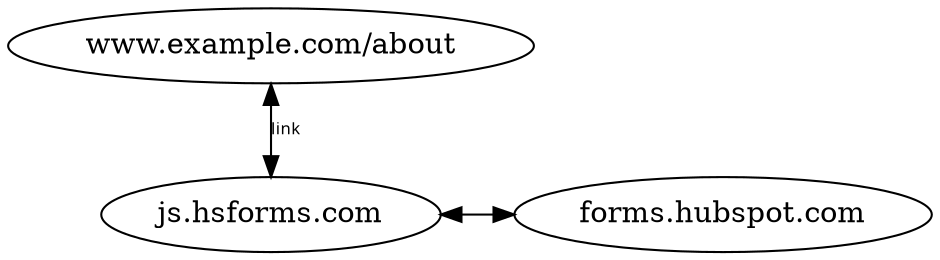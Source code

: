 // render with:
// $ dot -Tpng hs-form-w-js.dot > hs-form-w-js.png
digraph hubspot_js {
        // graph
        graph [overlap="false", splines="ortho"];
        edge [fontname="Terminus", fontsize=8, dir="both"];

        // nodes
        main [label="www.example.com/about"];
        js [label="js.hsforms.com"];
        forms [label="forms.hubspot.com"];

        // edges
        main -> js  [label="link"];
        js -> forms [label="link"];

        { rank = same; js; forms }
}